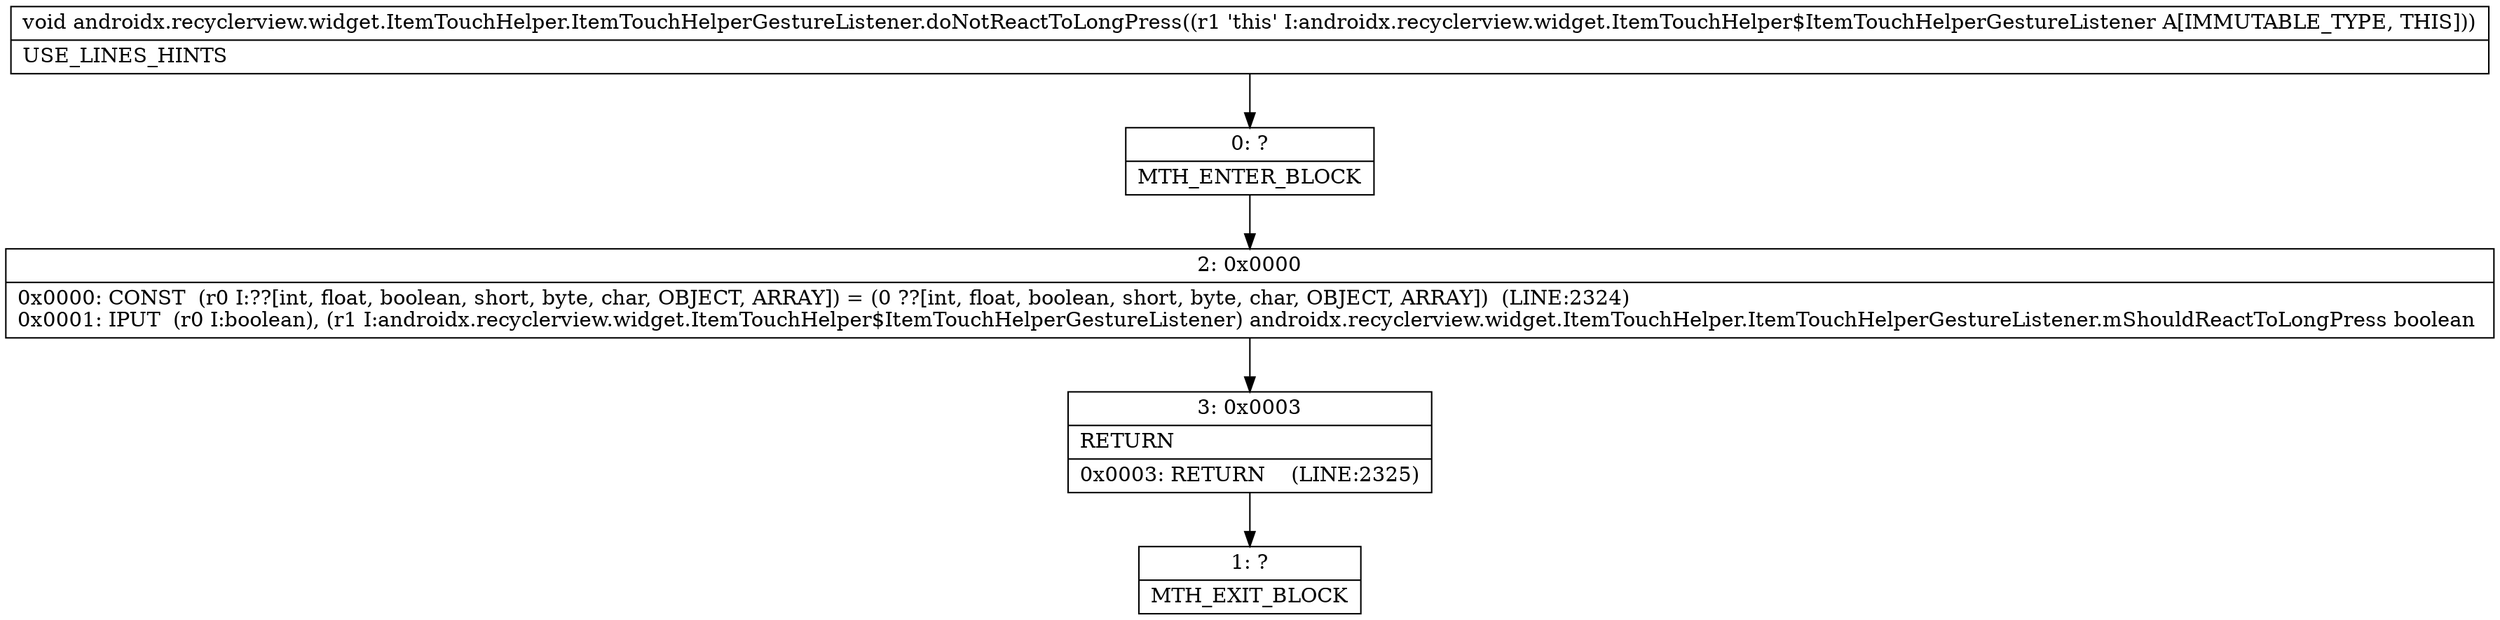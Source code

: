 digraph "CFG forandroidx.recyclerview.widget.ItemTouchHelper.ItemTouchHelperGestureListener.doNotReactToLongPress()V" {
Node_0 [shape=record,label="{0\:\ ?|MTH_ENTER_BLOCK\l}"];
Node_2 [shape=record,label="{2\:\ 0x0000|0x0000: CONST  (r0 I:??[int, float, boolean, short, byte, char, OBJECT, ARRAY]) = (0 ??[int, float, boolean, short, byte, char, OBJECT, ARRAY])  (LINE:2324)\l0x0001: IPUT  (r0 I:boolean), (r1 I:androidx.recyclerview.widget.ItemTouchHelper$ItemTouchHelperGestureListener) androidx.recyclerview.widget.ItemTouchHelper.ItemTouchHelperGestureListener.mShouldReactToLongPress boolean \l}"];
Node_3 [shape=record,label="{3\:\ 0x0003|RETURN\l|0x0003: RETURN    (LINE:2325)\l}"];
Node_1 [shape=record,label="{1\:\ ?|MTH_EXIT_BLOCK\l}"];
MethodNode[shape=record,label="{void androidx.recyclerview.widget.ItemTouchHelper.ItemTouchHelperGestureListener.doNotReactToLongPress((r1 'this' I:androidx.recyclerview.widget.ItemTouchHelper$ItemTouchHelperGestureListener A[IMMUTABLE_TYPE, THIS]))  | USE_LINES_HINTS\l}"];
MethodNode -> Node_0;Node_0 -> Node_2;
Node_2 -> Node_3;
Node_3 -> Node_1;
}

